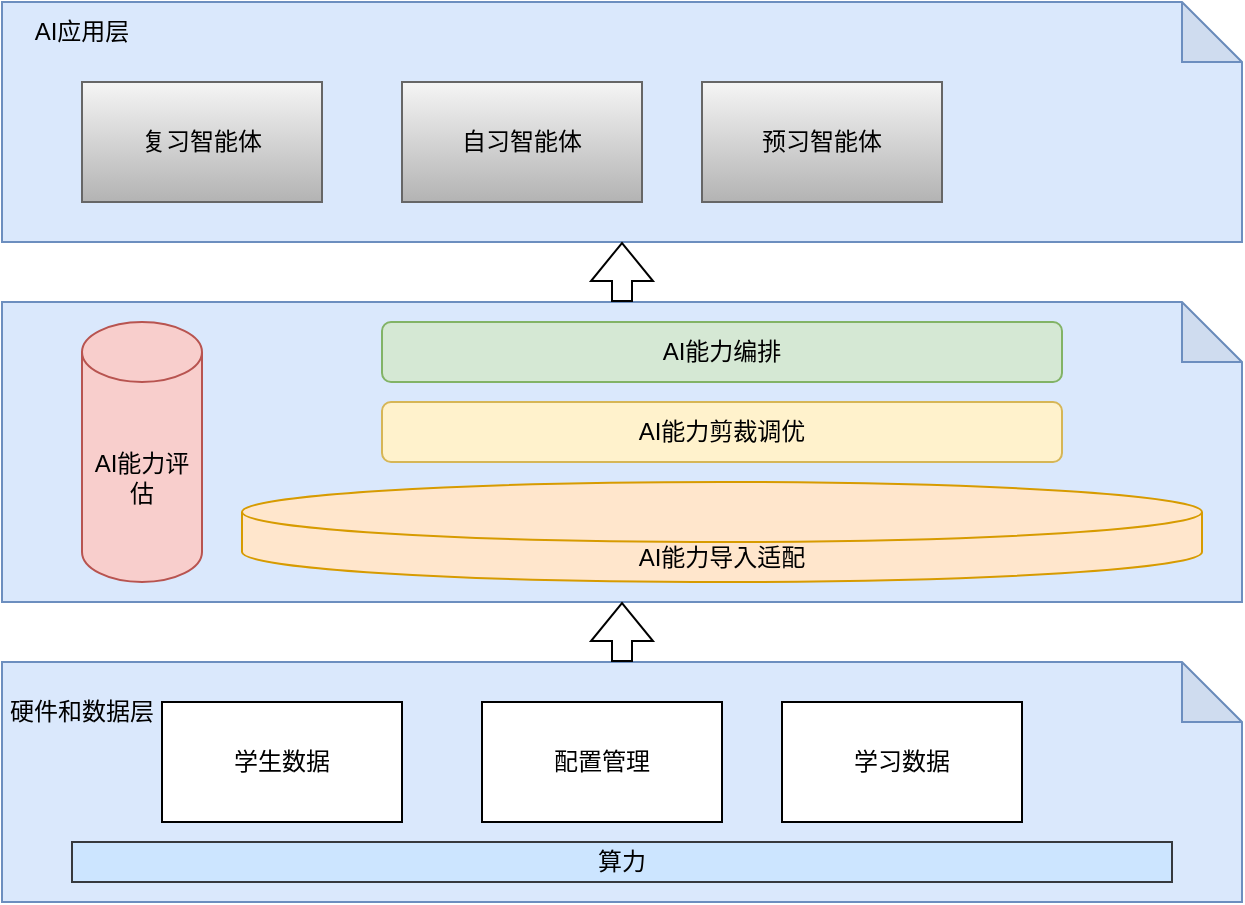 <mxfile version="26.0.5">
  <diagram name="第 1 页" id="Zvt5n1aen7zP3Oayx_7U">
    <mxGraphModel dx="1050" dy="611" grid="1" gridSize="10" guides="1" tooltips="1" connect="1" arrows="1" fold="1" page="1" pageScale="1" pageWidth="827" pageHeight="1169" math="0" shadow="0">
      <root>
        <mxCell id="0" />
        <mxCell id="1" parent="0" />
        <mxCell id="DYtknpNxplZgI2DQsi1V-20" value="" style="shape=note;whiteSpace=wrap;html=1;backgroundOutline=1;darkOpacity=0.05;fillColor=#dae8fc;strokeColor=#6c8ebf;" vertex="1" parent="1">
          <mxGeometry x="130" y="260" width="620" height="150" as="geometry" />
        </mxCell>
        <mxCell id="DYtknpNxplZgI2DQsi1V-4" value="" style="shape=note;whiteSpace=wrap;html=1;backgroundOutline=1;darkOpacity=0.05;fillColor=#dae8fc;strokeColor=#6c8ebf;" vertex="1" parent="1">
          <mxGeometry x="130" y="440" width="620" height="120" as="geometry" />
        </mxCell>
        <mxCell id="DYtknpNxplZgI2DQsi1V-1" value="学生数据" style="rounded=0;whiteSpace=wrap;html=1;" vertex="1" parent="1">
          <mxGeometry x="210" y="460" width="120" height="60" as="geometry" />
        </mxCell>
        <mxCell id="DYtknpNxplZgI2DQsi1V-3" value="配置管理" style="rounded=0;whiteSpace=wrap;html=1;" vertex="1" parent="1">
          <mxGeometry x="370" y="460" width="120" height="60" as="geometry" />
        </mxCell>
        <mxCell id="DYtknpNxplZgI2DQsi1V-5" value="硬件和数据层" style="text;html=1;align=center;verticalAlign=middle;whiteSpace=wrap;rounded=0;" vertex="1" parent="1">
          <mxGeometry x="130" y="450" width="80" height="30" as="geometry" />
        </mxCell>
        <mxCell id="DYtknpNxplZgI2DQsi1V-6" value="学习数据" style="rounded=0;whiteSpace=wrap;html=1;" vertex="1" parent="1">
          <mxGeometry x="520" y="460" width="120" height="60" as="geometry" />
        </mxCell>
        <mxCell id="DYtknpNxplZgI2DQsi1V-8" value="" style="shape=note;whiteSpace=wrap;html=1;backgroundOutline=1;darkOpacity=0.05;fillColor=#dae8fc;strokeColor=#6c8ebf;" vertex="1" parent="1">
          <mxGeometry x="130" y="110" width="620" height="120" as="geometry" />
        </mxCell>
        <mxCell id="DYtknpNxplZgI2DQsi1V-9" value="复习智能体" style="rounded=0;whiteSpace=wrap;html=1;fillColor=#f5f5f5;gradientColor=#b3b3b3;strokeColor=#666666;" vertex="1" parent="1">
          <mxGeometry x="170" y="150" width="120" height="60" as="geometry" />
        </mxCell>
        <mxCell id="DYtknpNxplZgI2DQsi1V-10" value="自习智能体" style="rounded=0;whiteSpace=wrap;html=1;fillColor=#f5f5f5;gradientColor=#b3b3b3;strokeColor=#666666;" vertex="1" parent="1">
          <mxGeometry x="330" y="150" width="120" height="60" as="geometry" />
        </mxCell>
        <mxCell id="DYtknpNxplZgI2DQsi1V-11" value="预习智能体" style="rounded=0;whiteSpace=wrap;html=1;fillColor=#f5f5f5;gradientColor=#b3b3b3;strokeColor=#666666;" vertex="1" parent="1">
          <mxGeometry x="480" y="150" width="120" height="60" as="geometry" />
        </mxCell>
        <mxCell id="DYtknpNxplZgI2DQsi1V-12" value="AI应用层" style="text;html=1;align=center;verticalAlign=middle;whiteSpace=wrap;rounded=0;" vertex="1" parent="1">
          <mxGeometry x="130" y="110" width="80" height="30" as="geometry" />
        </mxCell>
        <mxCell id="DYtknpNxplZgI2DQsi1V-13" value="AI能力导入适配" style="shape=cylinder3;whiteSpace=wrap;html=1;boundedLbl=1;backgroundOutline=1;size=15;fillColor=#ffe6cc;strokeColor=#d79b00;" vertex="1" parent="1">
          <mxGeometry x="250" y="350" width="480" height="50" as="geometry" />
        </mxCell>
        <mxCell id="DYtknpNxplZgI2DQsi1V-14" value="AI能力评估" style="shape=cylinder3;whiteSpace=wrap;html=1;boundedLbl=1;backgroundOutline=1;size=15;fillColor=#f8cecc;strokeColor=#b85450;" vertex="1" parent="1">
          <mxGeometry x="170" y="270" width="60" height="130" as="geometry" />
        </mxCell>
        <mxCell id="DYtknpNxplZgI2DQsi1V-16" value="AI能力编排" style="rounded=1;whiteSpace=wrap;html=1;fillColor=#d5e8d4;strokeColor=#82b366;" vertex="1" parent="1">
          <mxGeometry x="320" y="270" width="340" height="30" as="geometry" />
        </mxCell>
        <mxCell id="DYtknpNxplZgI2DQsi1V-17" value="AI能力剪裁调优" style="rounded=1;whiteSpace=wrap;html=1;fillColor=#fff2cc;strokeColor=#d6b656;" vertex="1" parent="1">
          <mxGeometry x="320" y="310" width="340" height="30" as="geometry" />
        </mxCell>
        <mxCell id="DYtknpNxplZgI2DQsi1V-23" style="edgeStyle=orthogonalEdgeStyle;rounded=0;orthogonalLoop=1;jettySize=auto;html=1;exitX=0.5;exitY=0;exitDx=0;exitDy=0;exitPerimeter=0;entryX=0.5;entryY=1;entryDx=0;entryDy=0;entryPerimeter=0;shape=flexArrow;" edge="1" parent="1" source="DYtknpNxplZgI2DQsi1V-20" target="DYtknpNxplZgI2DQsi1V-8">
          <mxGeometry relative="1" as="geometry" />
        </mxCell>
        <mxCell id="DYtknpNxplZgI2DQsi1V-25" style="edgeStyle=orthogonalEdgeStyle;rounded=0;orthogonalLoop=1;jettySize=auto;html=1;exitX=0.5;exitY=0;exitDx=0;exitDy=0;exitPerimeter=0;entryX=0.5;entryY=1;entryDx=0;entryDy=0;entryPerimeter=0;shape=flexArrow;" edge="1" parent="1" source="DYtknpNxplZgI2DQsi1V-4" target="DYtknpNxplZgI2DQsi1V-20">
          <mxGeometry relative="1" as="geometry" />
        </mxCell>
        <mxCell id="DYtknpNxplZgI2DQsi1V-27" value="算力" style="rounded=0;whiteSpace=wrap;html=1;fillColor=#cce5ff;strokeColor=#36393d;" vertex="1" parent="1">
          <mxGeometry x="165" y="530" width="550" height="20" as="geometry" />
        </mxCell>
      </root>
    </mxGraphModel>
  </diagram>
</mxfile>
